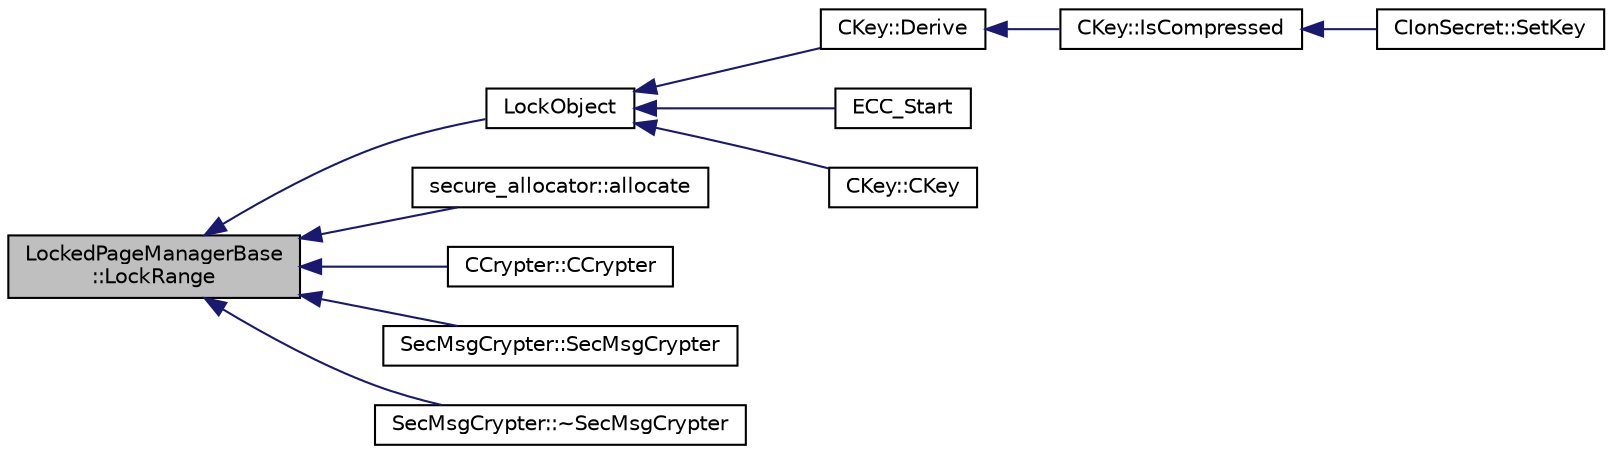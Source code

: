 digraph "LockedPageManagerBase::LockRange"
{
  edge [fontname="Helvetica",fontsize="10",labelfontname="Helvetica",labelfontsize="10"];
  node [fontname="Helvetica",fontsize="10",shape=record];
  rankdir="LR";
  Node8 [label="LockedPageManagerBase\l::LockRange",height=0.2,width=0.4,color="black", fillcolor="grey75", style="filled", fontcolor="black"];
  Node8 -> Node9 [dir="back",color="midnightblue",fontsize="10",style="solid",fontname="Helvetica"];
  Node9 [label="LockObject",height=0.2,width=0.4,color="black", fillcolor="white", style="filled",URL="$da/dfb/allocators_8h.html#ab73cc3988a03bed966c0c2bb191a8d2a"];
  Node9 -> Node10 [dir="back",color="midnightblue",fontsize="10",style="solid",fontname="Helvetica"];
  Node10 [label="CKey::Derive",height=0.2,width=0.4,color="black", fillcolor="white", style="filled",URL="$d2/d63/class_c_key.html#a5166e6f49c17c3ad47ac0fa89305307b"];
  Node10 -> Node11 [dir="back",color="midnightblue",fontsize="10",style="solid",fontname="Helvetica"];
  Node11 [label="CKey::IsCompressed",height=0.2,width=0.4,color="black", fillcolor="white", style="filled",URL="$d2/d63/class_c_key.html#a96b017433a65335775cf3807d73f85ce"];
  Node11 -> Node12 [dir="back",color="midnightblue",fontsize="10",style="solid",fontname="Helvetica"];
  Node12 [label="CIonSecret::SetKey",height=0.2,width=0.4,color="black", fillcolor="white", style="filled",URL="$d3/d88/class_c_ion_secret.html#af28cc32f79cc793418e810e8ae12e25e"];
  Node9 -> Node13 [dir="back",color="midnightblue",fontsize="10",style="solid",fontname="Helvetica"];
  Node13 [label="ECC_Start",height=0.2,width=0.4,color="black", fillcolor="white", style="filled",URL="$de/de5/key_8h.html#a5ee69136607b1012d64a045ee44ccae2",tooltip="Initialize the elliptic curve support. "];
  Node9 -> Node14 [dir="back",color="midnightblue",fontsize="10",style="solid",fontname="Helvetica"];
  Node14 [label="CKey::CKey",height=0.2,width=0.4,color="black", fillcolor="white", style="filled",URL="$d2/d63/class_c_key.html#a8f4ca910c7b7e729a3f2a5c59d060d3d"];
  Node8 -> Node15 [dir="back",color="midnightblue",fontsize="10",style="solid",fontname="Helvetica"];
  Node15 [label="secure_allocator::allocate",height=0.2,width=0.4,color="black", fillcolor="white", style="filled",URL="$d0/dce/structsecure__allocator.html#aee6c375ead3ab5b477898787308bd2d9"];
  Node8 -> Node16 [dir="back",color="midnightblue",fontsize="10",style="solid",fontname="Helvetica"];
  Node16 [label="CCrypter::CCrypter",height=0.2,width=0.4,color="black", fillcolor="white", style="filled",URL="$d7/d89/class_c_crypter.html#a4bbf5c23b0350f04e0c8e3b4ef28615e"];
  Node8 -> Node17 [dir="back",color="midnightblue",fontsize="10",style="solid",fontname="Helvetica"];
  Node17 [label="SecMsgCrypter::SecMsgCrypter",height=0.2,width=0.4,color="black", fillcolor="white", style="filled",URL="$dc/dd6/class_sec_msg_crypter.html#a9ad7ff90747e0ed5e3670206aabcbaf6"];
  Node8 -> Node18 [dir="back",color="midnightblue",fontsize="10",style="solid",fontname="Helvetica"];
  Node18 [label="SecMsgCrypter::~SecMsgCrypter",height=0.2,width=0.4,color="black", fillcolor="white", style="filled",URL="$dc/dd6/class_sec_msg_crypter.html#a366a49eed14dce915015fd467e3f4169"];
}
